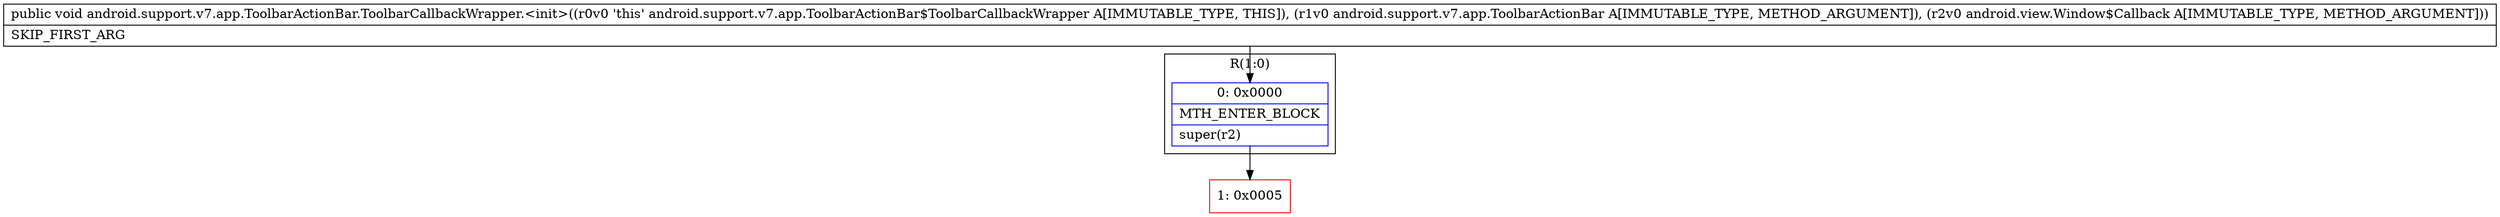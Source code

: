 digraph "CFG forandroid.support.v7.app.ToolbarActionBar.ToolbarCallbackWrapper.\<init\>(Landroid\/support\/v7\/app\/ToolbarActionBar;Landroid\/view\/Window$Callback;)V" {
subgraph cluster_Region_1543211760 {
label = "R(1:0)";
node [shape=record,color=blue];
Node_0 [shape=record,label="{0\:\ 0x0000|MTH_ENTER_BLOCK\l|super(r2)\l}"];
}
Node_1 [shape=record,color=red,label="{1\:\ 0x0005}"];
MethodNode[shape=record,label="{public void android.support.v7.app.ToolbarActionBar.ToolbarCallbackWrapper.\<init\>((r0v0 'this' android.support.v7.app.ToolbarActionBar$ToolbarCallbackWrapper A[IMMUTABLE_TYPE, THIS]), (r1v0 android.support.v7.app.ToolbarActionBar A[IMMUTABLE_TYPE, METHOD_ARGUMENT]), (r2v0 android.view.Window$Callback A[IMMUTABLE_TYPE, METHOD_ARGUMENT]))  | SKIP_FIRST_ARG\l}"];
MethodNode -> Node_0;
Node_0 -> Node_1;
}

